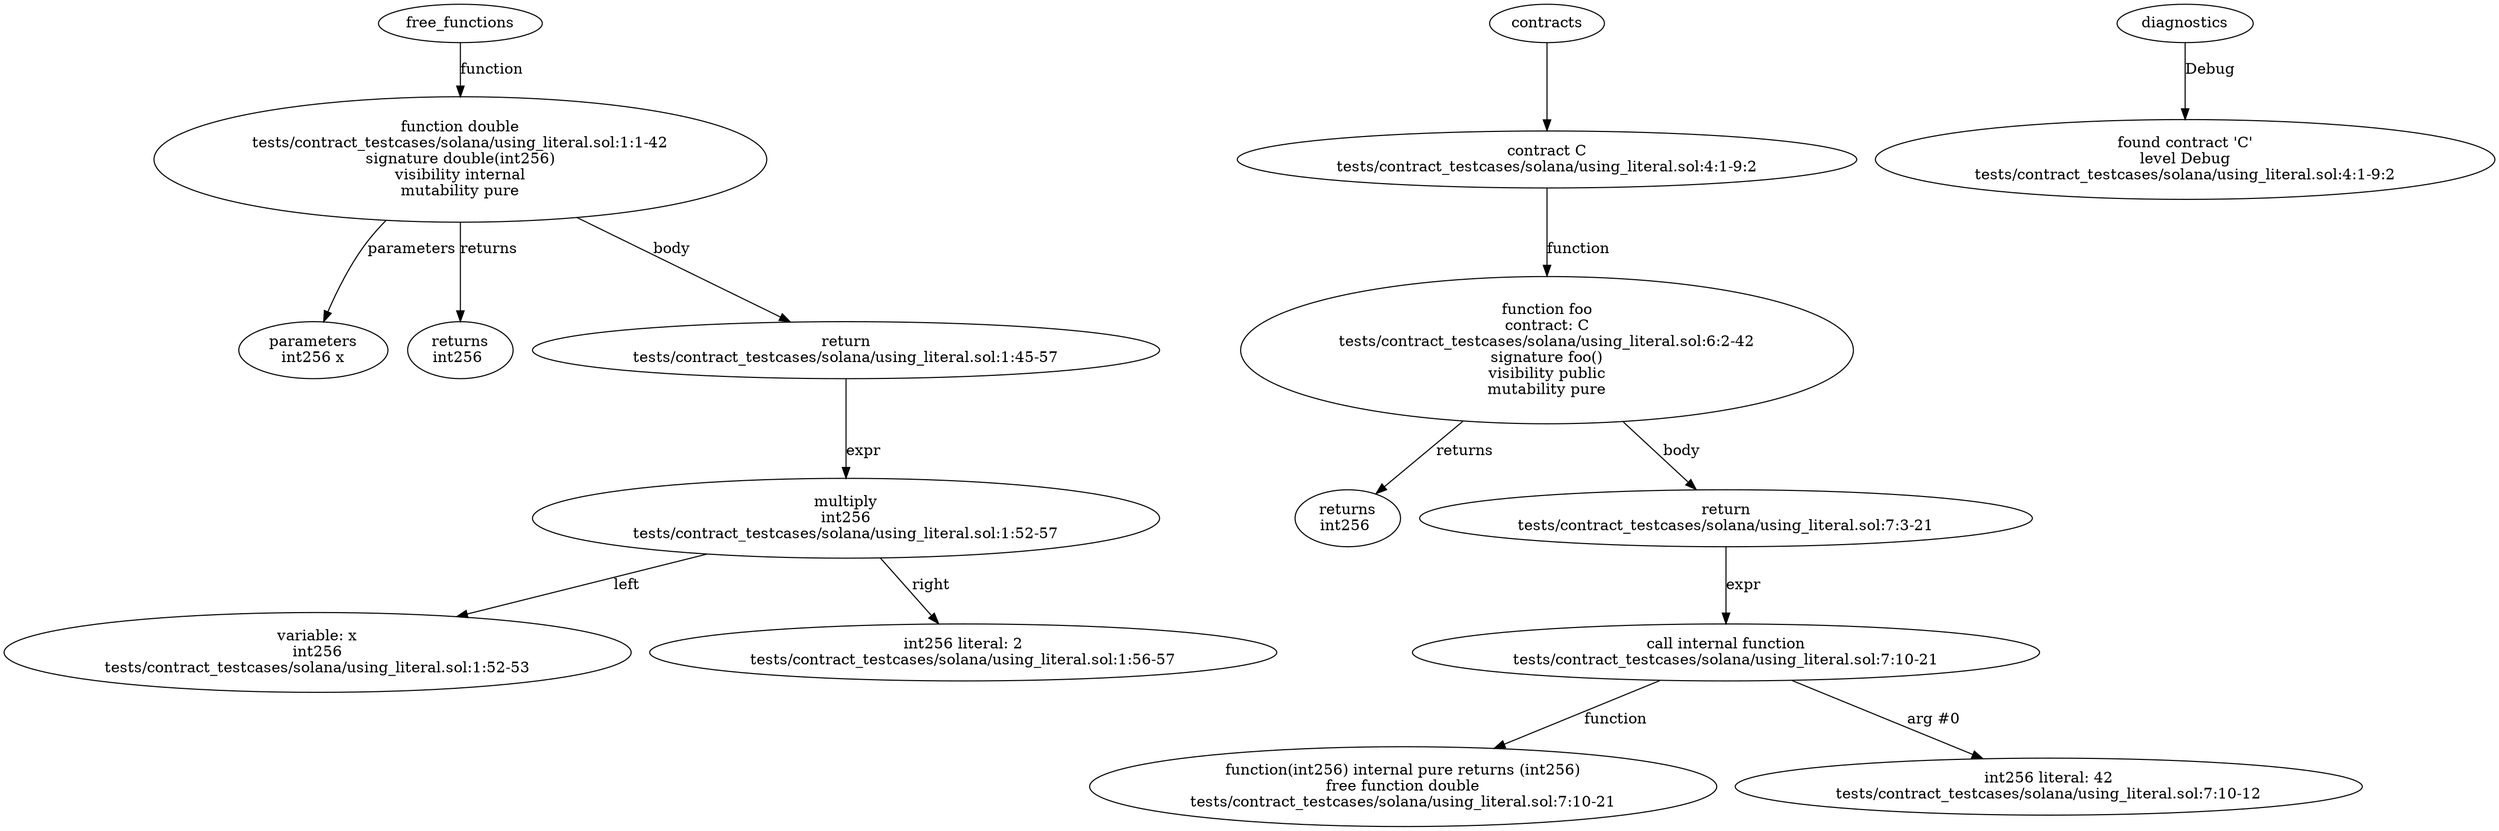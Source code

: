 strict digraph "tests/contract_testcases/solana/using_literal.sol" {
	double [label="function double\ntests/contract_testcases/solana/using_literal.sol:1:1-42\nsignature double(int256)\nvisibility internal\nmutability pure"]
	parameters [label="parameters\nint256 x"]
	returns [label="returns\nint256 "]
	return [label="return\ntests/contract_testcases/solana/using_literal.sol:1:45-57"]
	multiply [label="multiply\nint256\ntests/contract_testcases/solana/using_literal.sol:1:52-57"]
	variable [label="variable: x\nint256\ntests/contract_testcases/solana/using_literal.sol:1:52-53"]
	number_literal [label="int256 literal: 2\ntests/contract_testcases/solana/using_literal.sol:1:56-57"]
	contract [label="contract C\ntests/contract_testcases/solana/using_literal.sol:4:1-9:2"]
	foo [label="function foo\ncontract: C\ntests/contract_testcases/solana/using_literal.sol:6:2-42\nsignature foo()\nvisibility public\nmutability pure"]
	returns_11 [label="returns\nint256 "]
	return_12 [label="return\ntests/contract_testcases/solana/using_literal.sol:7:3-21"]
	call_internal_function [label="call internal function\ntests/contract_testcases/solana/using_literal.sol:7:10-21"]
	internal_function [label="function(int256) internal pure returns (int256)\nfree function double\ntests/contract_testcases/solana/using_literal.sol:7:10-21"]
	number_literal_15 [label="int256 literal: 42\ntests/contract_testcases/solana/using_literal.sol:7:10-12"]
	diagnostic [label="found contract 'C'\nlevel Debug\ntests/contract_testcases/solana/using_literal.sol:4:1-9:2"]
	free_functions -> double [label="function"]
	double -> parameters [label="parameters"]
	double -> returns [label="returns"]
	double -> return [label="body"]
	return -> multiply [label="expr"]
	multiply -> variable [label="left"]
	multiply -> number_literal [label="right"]
	contracts -> contract
	contract -> foo [label="function"]
	foo -> returns_11 [label="returns"]
	foo -> return_12 [label="body"]
	return_12 -> call_internal_function [label="expr"]
	call_internal_function -> internal_function [label="function"]
	call_internal_function -> number_literal_15 [label="arg #0"]
	diagnostics -> diagnostic [label="Debug"]
}
